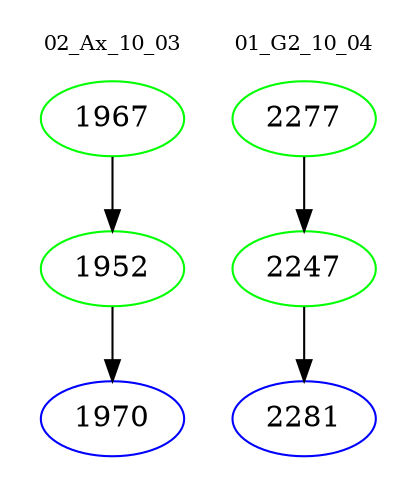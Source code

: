 digraph{
subgraph cluster_0 {
color = white
label = "02_Ax_10_03";
fontsize=10;
T0_1967 [label="1967", color="green"]
T0_1967 -> T0_1952 [color="black"]
T0_1952 [label="1952", color="green"]
T0_1952 -> T0_1970 [color="black"]
T0_1970 [label="1970", color="blue"]
}
subgraph cluster_1 {
color = white
label = "01_G2_10_04";
fontsize=10;
T1_2277 [label="2277", color="green"]
T1_2277 -> T1_2247 [color="black"]
T1_2247 [label="2247", color="green"]
T1_2247 -> T1_2281 [color="black"]
T1_2281 [label="2281", color="blue"]
}
}
